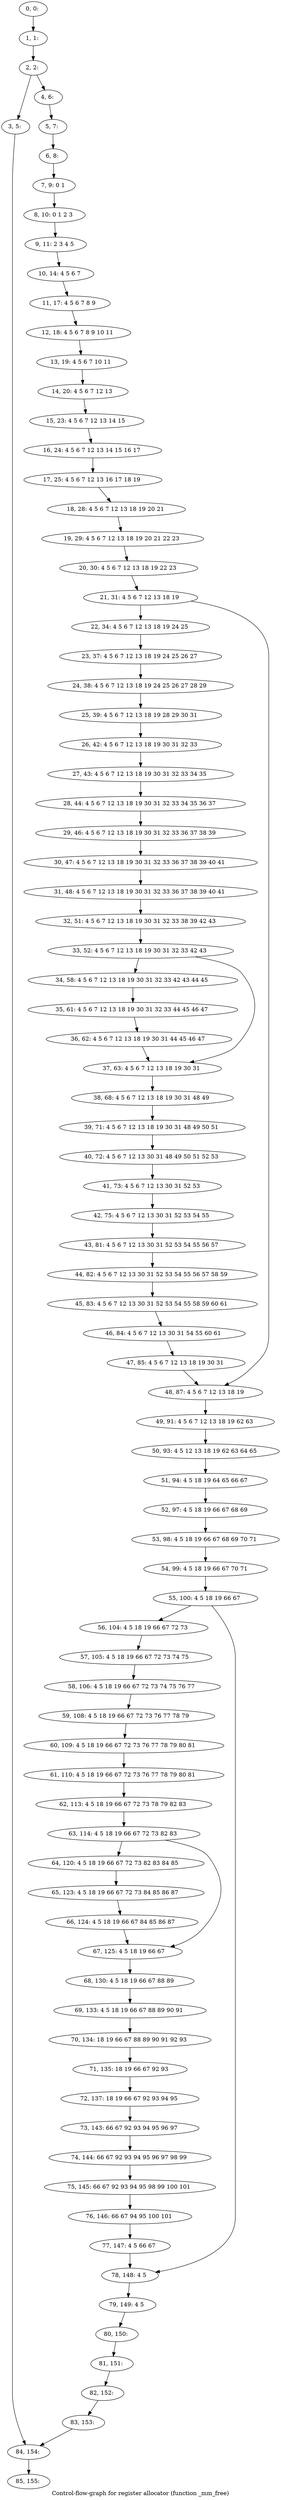 digraph G {
graph [label="Control-flow-graph for register allocator (function _mm_free)"]
0[label="0, 0: "];
1[label="1, 1: "];
2[label="2, 2: "];
3[label="3, 5: "];
4[label="4, 6: "];
5[label="5, 7: "];
6[label="6, 8: "];
7[label="7, 9: 0 1 "];
8[label="8, 10: 0 1 2 3 "];
9[label="9, 11: 2 3 4 5 "];
10[label="10, 14: 4 5 6 7 "];
11[label="11, 17: 4 5 6 7 8 9 "];
12[label="12, 18: 4 5 6 7 8 9 10 11 "];
13[label="13, 19: 4 5 6 7 10 11 "];
14[label="14, 20: 4 5 6 7 12 13 "];
15[label="15, 23: 4 5 6 7 12 13 14 15 "];
16[label="16, 24: 4 5 6 7 12 13 14 15 16 17 "];
17[label="17, 25: 4 5 6 7 12 13 16 17 18 19 "];
18[label="18, 28: 4 5 6 7 12 13 18 19 20 21 "];
19[label="19, 29: 4 5 6 7 12 13 18 19 20 21 22 23 "];
20[label="20, 30: 4 5 6 7 12 13 18 19 22 23 "];
21[label="21, 31: 4 5 6 7 12 13 18 19 "];
22[label="22, 34: 4 5 6 7 12 13 18 19 24 25 "];
23[label="23, 37: 4 5 6 7 12 13 18 19 24 25 26 27 "];
24[label="24, 38: 4 5 6 7 12 13 18 19 24 25 26 27 28 29 "];
25[label="25, 39: 4 5 6 7 12 13 18 19 28 29 30 31 "];
26[label="26, 42: 4 5 6 7 12 13 18 19 30 31 32 33 "];
27[label="27, 43: 4 5 6 7 12 13 18 19 30 31 32 33 34 35 "];
28[label="28, 44: 4 5 6 7 12 13 18 19 30 31 32 33 34 35 36 37 "];
29[label="29, 46: 4 5 6 7 12 13 18 19 30 31 32 33 36 37 38 39 "];
30[label="30, 47: 4 5 6 7 12 13 18 19 30 31 32 33 36 37 38 39 40 41 "];
31[label="31, 48: 4 5 6 7 12 13 18 19 30 31 32 33 36 37 38 39 40 41 "];
32[label="32, 51: 4 5 6 7 12 13 18 19 30 31 32 33 38 39 42 43 "];
33[label="33, 52: 4 5 6 7 12 13 18 19 30 31 32 33 42 43 "];
34[label="34, 58: 4 5 6 7 12 13 18 19 30 31 32 33 42 43 44 45 "];
35[label="35, 61: 4 5 6 7 12 13 18 19 30 31 32 33 44 45 46 47 "];
36[label="36, 62: 4 5 6 7 12 13 18 19 30 31 44 45 46 47 "];
37[label="37, 63: 4 5 6 7 12 13 18 19 30 31 "];
38[label="38, 68: 4 5 6 7 12 13 18 19 30 31 48 49 "];
39[label="39, 71: 4 5 6 7 12 13 18 19 30 31 48 49 50 51 "];
40[label="40, 72: 4 5 6 7 12 13 30 31 48 49 50 51 52 53 "];
41[label="41, 73: 4 5 6 7 12 13 30 31 52 53 "];
42[label="42, 75: 4 5 6 7 12 13 30 31 52 53 54 55 "];
43[label="43, 81: 4 5 6 7 12 13 30 31 52 53 54 55 56 57 "];
44[label="44, 82: 4 5 6 7 12 13 30 31 52 53 54 55 56 57 58 59 "];
45[label="45, 83: 4 5 6 7 12 13 30 31 52 53 54 55 58 59 60 61 "];
46[label="46, 84: 4 5 6 7 12 13 30 31 54 55 60 61 "];
47[label="47, 85: 4 5 6 7 12 13 18 19 30 31 "];
48[label="48, 87: 4 5 6 7 12 13 18 19 "];
49[label="49, 91: 4 5 6 7 12 13 18 19 62 63 "];
50[label="50, 93: 4 5 12 13 18 19 62 63 64 65 "];
51[label="51, 94: 4 5 18 19 64 65 66 67 "];
52[label="52, 97: 4 5 18 19 66 67 68 69 "];
53[label="53, 98: 4 5 18 19 66 67 68 69 70 71 "];
54[label="54, 99: 4 5 18 19 66 67 70 71 "];
55[label="55, 100: 4 5 18 19 66 67 "];
56[label="56, 104: 4 5 18 19 66 67 72 73 "];
57[label="57, 105: 4 5 18 19 66 67 72 73 74 75 "];
58[label="58, 106: 4 5 18 19 66 67 72 73 74 75 76 77 "];
59[label="59, 108: 4 5 18 19 66 67 72 73 76 77 78 79 "];
60[label="60, 109: 4 5 18 19 66 67 72 73 76 77 78 79 80 81 "];
61[label="61, 110: 4 5 18 19 66 67 72 73 76 77 78 79 80 81 "];
62[label="62, 113: 4 5 18 19 66 67 72 73 78 79 82 83 "];
63[label="63, 114: 4 5 18 19 66 67 72 73 82 83 "];
64[label="64, 120: 4 5 18 19 66 67 72 73 82 83 84 85 "];
65[label="65, 123: 4 5 18 19 66 67 72 73 84 85 86 87 "];
66[label="66, 124: 4 5 18 19 66 67 84 85 86 87 "];
67[label="67, 125: 4 5 18 19 66 67 "];
68[label="68, 130: 4 5 18 19 66 67 88 89 "];
69[label="69, 133: 4 5 18 19 66 67 88 89 90 91 "];
70[label="70, 134: 18 19 66 67 88 89 90 91 92 93 "];
71[label="71, 135: 18 19 66 67 92 93 "];
72[label="72, 137: 18 19 66 67 92 93 94 95 "];
73[label="73, 143: 66 67 92 93 94 95 96 97 "];
74[label="74, 144: 66 67 92 93 94 95 96 97 98 99 "];
75[label="75, 145: 66 67 92 93 94 95 98 99 100 101 "];
76[label="76, 146: 66 67 94 95 100 101 "];
77[label="77, 147: 4 5 66 67 "];
78[label="78, 148: 4 5 "];
79[label="79, 149: 4 5 "];
80[label="80, 150: "];
81[label="81, 151: "];
82[label="82, 152: "];
83[label="83, 153: "];
84[label="84, 154: "];
85[label="85, 155: "];
0->1 ;
1->2 ;
2->3 ;
2->4 ;
3->84 ;
4->5 ;
5->6 ;
6->7 ;
7->8 ;
8->9 ;
9->10 ;
10->11 ;
11->12 ;
12->13 ;
13->14 ;
14->15 ;
15->16 ;
16->17 ;
17->18 ;
18->19 ;
19->20 ;
20->21 ;
21->22 ;
21->48 ;
22->23 ;
23->24 ;
24->25 ;
25->26 ;
26->27 ;
27->28 ;
28->29 ;
29->30 ;
30->31 ;
31->32 ;
32->33 ;
33->34 ;
33->37 ;
34->35 ;
35->36 ;
36->37 ;
37->38 ;
38->39 ;
39->40 ;
40->41 ;
41->42 ;
42->43 ;
43->44 ;
44->45 ;
45->46 ;
46->47 ;
47->48 ;
48->49 ;
49->50 ;
50->51 ;
51->52 ;
52->53 ;
53->54 ;
54->55 ;
55->56 ;
55->78 ;
56->57 ;
57->58 ;
58->59 ;
59->60 ;
60->61 ;
61->62 ;
62->63 ;
63->64 ;
63->67 ;
64->65 ;
65->66 ;
66->67 ;
67->68 ;
68->69 ;
69->70 ;
70->71 ;
71->72 ;
72->73 ;
73->74 ;
74->75 ;
75->76 ;
76->77 ;
77->78 ;
78->79 ;
79->80 ;
80->81 ;
81->82 ;
82->83 ;
83->84 ;
84->85 ;
}

